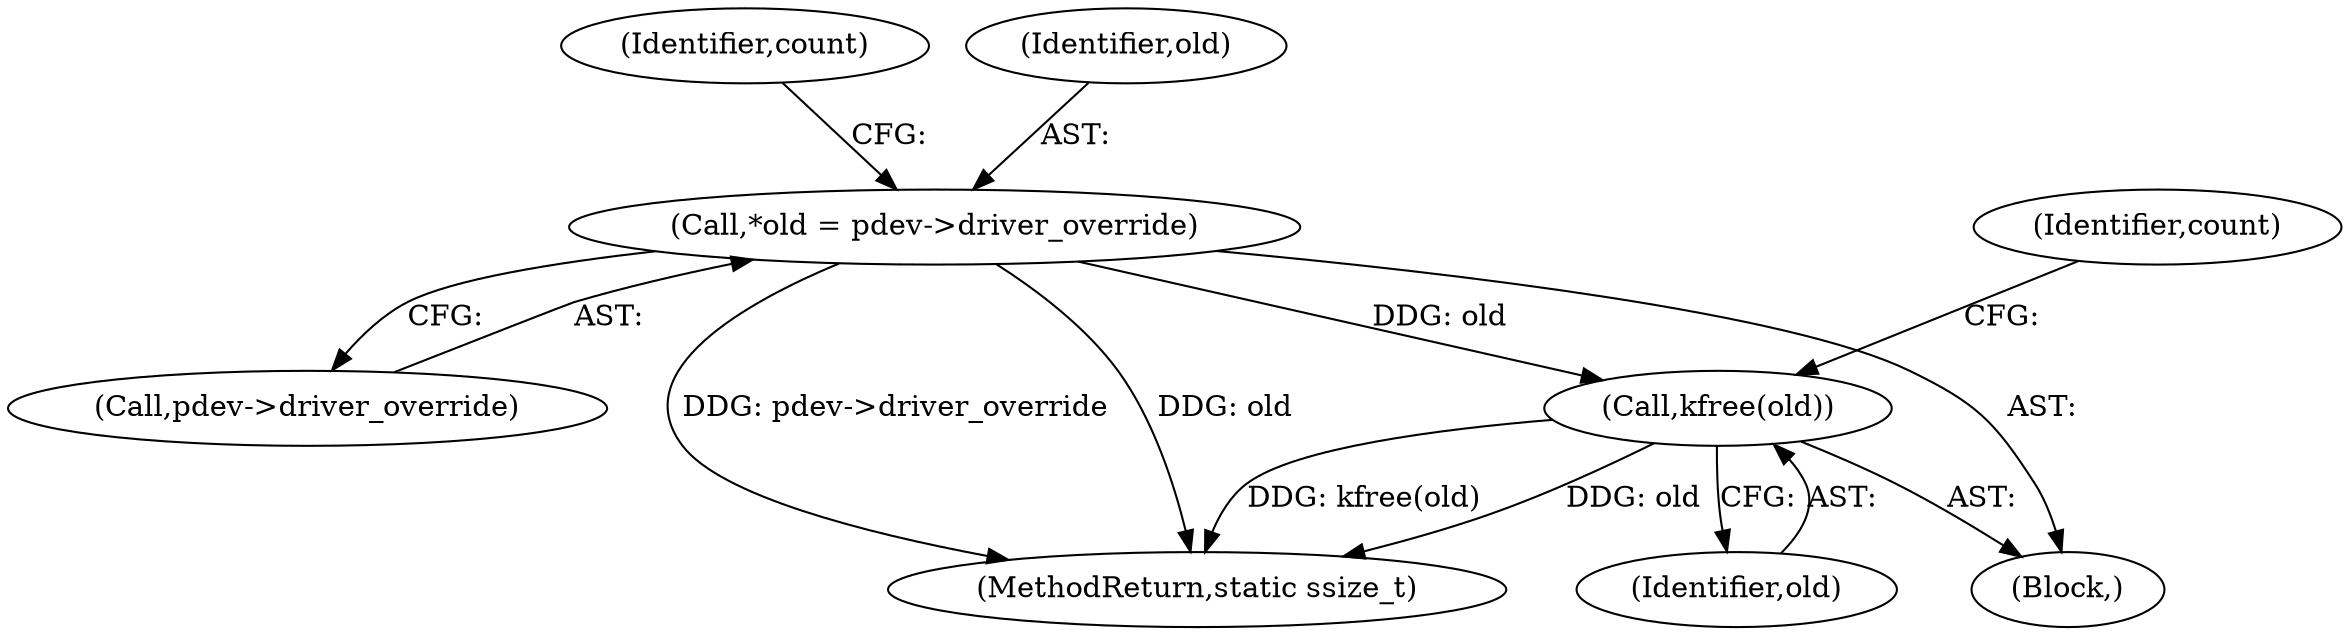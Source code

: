 digraph "1_linux_6265539776a0810b7ce6398c27866ddb9c6bd154_0@del" {
"1000113" [label="(Call,*old = pdev->driver_override)"];
"1000167" [label="(Call,kfree(old))"];
"1000121" [label="(Identifier,count)"];
"1000168" [label="(Identifier,old)"];
"1000167" [label="(Call,kfree(old))"];
"1000115" [label="(Call,pdev->driver_override)"];
"1000113" [label="(Call,*old = pdev->driver_override)"];
"1000114" [label="(Identifier,old)"];
"1000171" [label="(MethodReturn,static ssize_t)"];
"1000105" [label="(Block,)"];
"1000170" [label="(Identifier,count)"];
"1000113" -> "1000105"  [label="AST: "];
"1000113" -> "1000115"  [label="CFG: "];
"1000114" -> "1000113"  [label="AST: "];
"1000115" -> "1000113"  [label="AST: "];
"1000121" -> "1000113"  [label="CFG: "];
"1000113" -> "1000171"  [label="DDG: old"];
"1000113" -> "1000171"  [label="DDG: pdev->driver_override"];
"1000113" -> "1000167"  [label="DDG: old"];
"1000167" -> "1000105"  [label="AST: "];
"1000167" -> "1000168"  [label="CFG: "];
"1000168" -> "1000167"  [label="AST: "];
"1000170" -> "1000167"  [label="CFG: "];
"1000167" -> "1000171"  [label="DDG: old"];
"1000167" -> "1000171"  [label="DDG: kfree(old)"];
}
